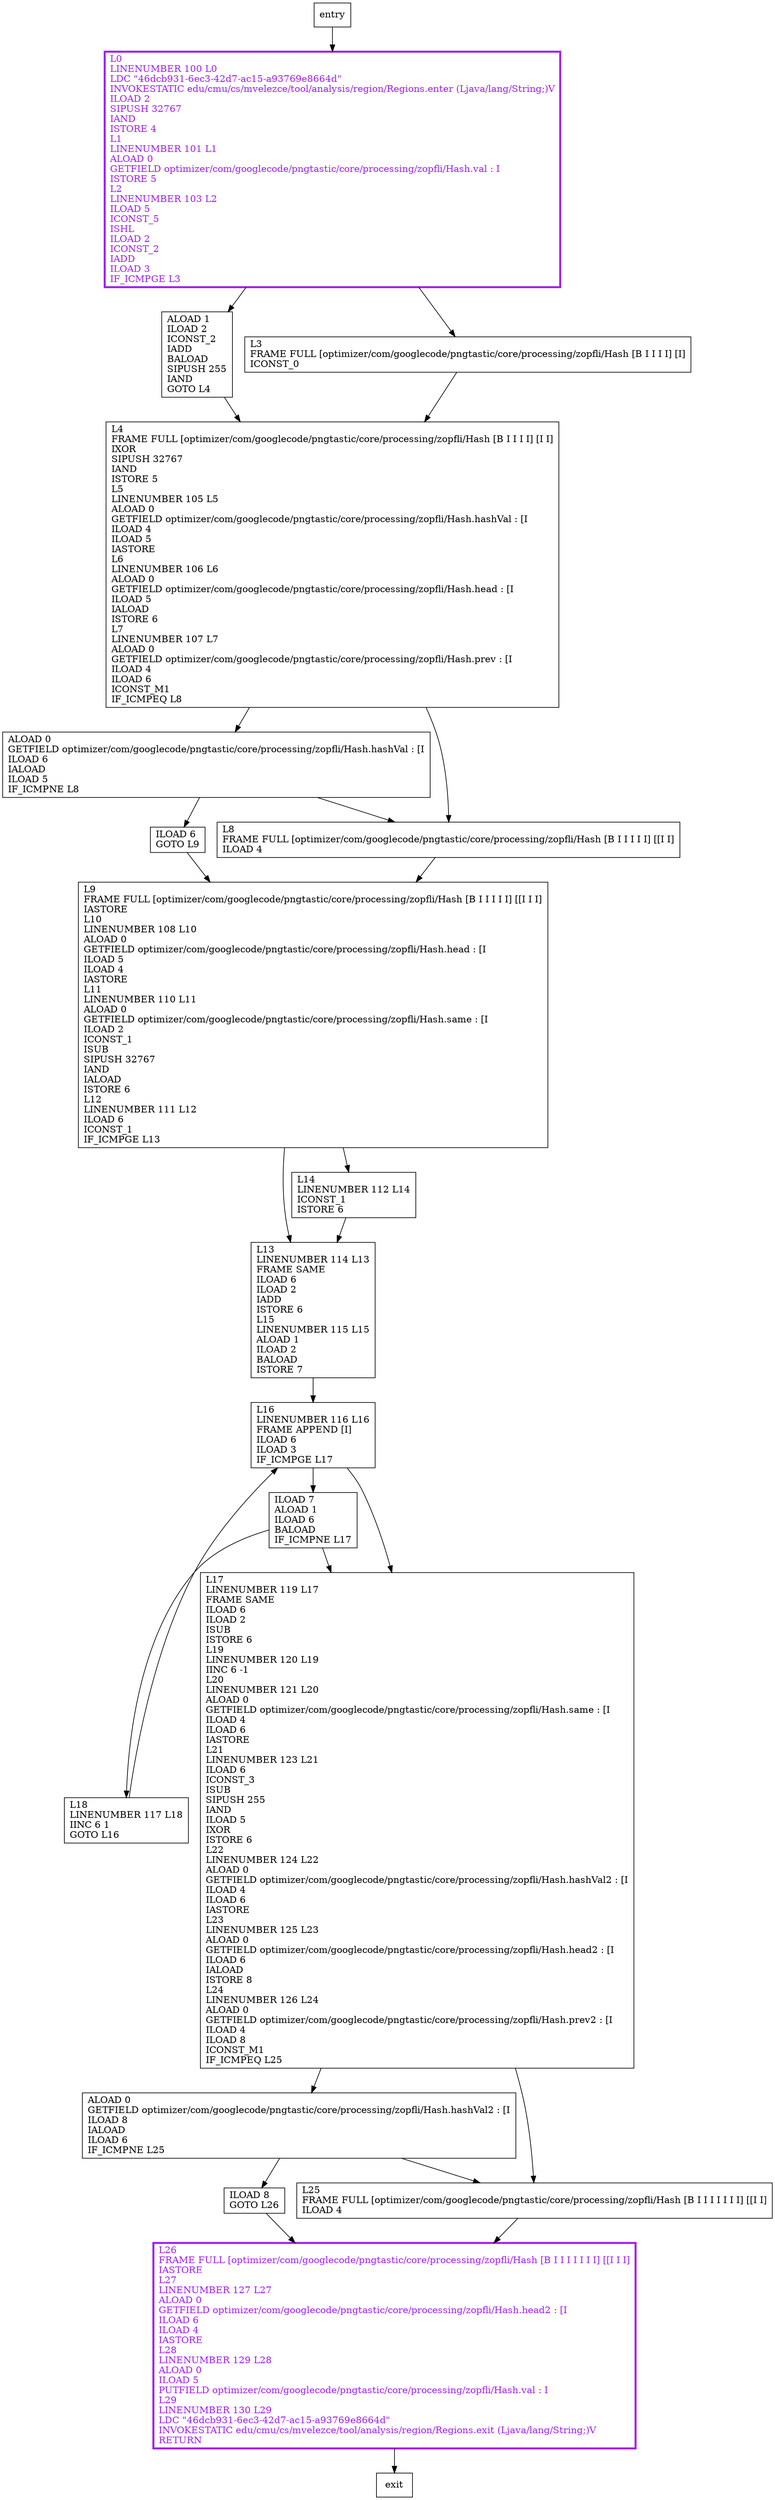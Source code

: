 digraph updateHash {
node [shape=record];
224796894 [label="L0\lLINENUMBER 100 L0\lLDC \"46dcb931-6ec3-42d7-ac15-a93769e8664d\"\lINVOKESTATIC edu/cmu/cs/mvelezce/tool/analysis/region/Regions.enter (Ljava/lang/String;)V\lILOAD 2\lSIPUSH 32767\lIAND\lISTORE 4\lL1\lLINENUMBER 101 L1\lALOAD 0\lGETFIELD optimizer/com/googlecode/pngtastic/core/processing/zopfli/Hash.val : I\lISTORE 5\lL2\lLINENUMBER 103 L2\lILOAD 5\lICONST_5\lISHL\lILOAD 2\lICONST_2\lIADD\lILOAD 3\lIF_ICMPGE L3\l"];
2144167732 [label="ILOAD 6\lGOTO L9\l"];
2066459468 [label="ILOAD 7\lALOAD 1\lILOAD 6\lBALOAD\lIF_ICMPNE L17\l"];
1477611265 [label="L9\lFRAME FULL [optimizer/com/googlecode/pngtastic/core/processing/zopfli/Hash [B I I I I I] [[I I I]\lIASTORE\lL10\lLINENUMBER 108 L10\lALOAD 0\lGETFIELD optimizer/com/googlecode/pngtastic/core/processing/zopfli/Hash.head : [I\lILOAD 5\lILOAD 4\lIASTORE\lL11\lLINENUMBER 110 L11\lALOAD 0\lGETFIELD optimizer/com/googlecode/pngtastic/core/processing/zopfli/Hash.same : [I\lILOAD 2\lICONST_1\lISUB\lSIPUSH 32767\lIAND\lIALOAD\lISTORE 6\lL12\lLINENUMBER 111 L12\lILOAD 6\lICONST_1\lIF_ICMPGE L13\l"];
651931323 [label="L13\lLINENUMBER 114 L13\lFRAME SAME\lILOAD 6\lILOAD 2\lIADD\lISTORE 6\lL15\lLINENUMBER 115 L15\lALOAD 1\lILOAD 2\lBALOAD\lISTORE 7\l"];
916174840 [label="ALOAD 1\lILOAD 2\lICONST_2\lIADD\lBALOAD\lSIPUSH 255\lIAND\lGOTO L4\l"];
331778003 [label="L4\lFRAME FULL [optimizer/com/googlecode/pngtastic/core/processing/zopfli/Hash [B I I I I] [I I]\lIXOR\lSIPUSH 32767\lIAND\lISTORE 5\lL5\lLINENUMBER 105 L5\lALOAD 0\lGETFIELD optimizer/com/googlecode/pngtastic/core/processing/zopfli/Hash.hashVal : [I\lILOAD 4\lILOAD 5\lIASTORE\lL6\lLINENUMBER 106 L6\lALOAD 0\lGETFIELD optimizer/com/googlecode/pngtastic/core/processing/zopfli/Hash.head : [I\lILOAD 5\lIALOAD\lISTORE 6\lL7\lLINENUMBER 107 L7\lALOAD 0\lGETFIELD optimizer/com/googlecode/pngtastic/core/processing/zopfli/Hash.prev : [I\lILOAD 4\lILOAD 6\lICONST_M1\lIF_ICMPEQ L8\l"];
932003899 [label="L17\lLINENUMBER 119 L17\lFRAME SAME\lILOAD 6\lILOAD 2\lISUB\lISTORE 6\lL19\lLINENUMBER 120 L19\lIINC 6 -1\lL20\lLINENUMBER 121 L20\lALOAD 0\lGETFIELD optimizer/com/googlecode/pngtastic/core/processing/zopfli/Hash.same : [I\lILOAD 4\lILOAD 6\lIASTORE\lL21\lLINENUMBER 123 L21\lILOAD 6\lICONST_3\lISUB\lSIPUSH 255\lIAND\lILOAD 5\lIXOR\lISTORE 6\lL22\lLINENUMBER 124 L22\lALOAD 0\lGETFIELD optimizer/com/googlecode/pngtastic/core/processing/zopfli/Hash.hashVal2 : [I\lILOAD 4\lILOAD 6\lIASTORE\lL23\lLINENUMBER 125 L23\lALOAD 0\lGETFIELD optimizer/com/googlecode/pngtastic/core/processing/zopfli/Hash.head2 : [I\lILOAD 6\lIALOAD\lISTORE 8\lL24\lLINENUMBER 126 L24\lALOAD 0\lGETFIELD optimizer/com/googlecode/pngtastic/core/processing/zopfli/Hash.prev2 : [I\lILOAD 4\lILOAD 8\lICONST_M1\lIF_ICMPEQ L25\l"];
1955198296 [label="L3\lFRAME FULL [optimizer/com/googlecode/pngtastic/core/processing/zopfli/Hash [B I I I I] [I]\lICONST_0\l"];
1082819931 [label="ILOAD 8\lGOTO L26\l"];
335685179 [label="ALOAD 0\lGETFIELD optimizer/com/googlecode/pngtastic/core/processing/zopfli/Hash.hashVal : [I\lILOAD 6\lIALOAD\lILOAD 5\lIF_ICMPNE L8\l"];
594376613 [label="L14\lLINENUMBER 112 L14\lICONST_1\lISTORE 6\l"];
16674020 [label="L18\lLINENUMBER 117 L18\lIINC 6 1\lGOTO L16\l"];
1066109104 [label="L26\lFRAME FULL [optimizer/com/googlecode/pngtastic/core/processing/zopfli/Hash [B I I I I I I I] [[I I I]\lIASTORE\lL27\lLINENUMBER 127 L27\lALOAD 0\lGETFIELD optimizer/com/googlecode/pngtastic/core/processing/zopfli/Hash.head2 : [I\lILOAD 6\lILOAD 4\lIASTORE\lL28\lLINENUMBER 129 L28\lALOAD 0\lILOAD 5\lPUTFIELD optimizer/com/googlecode/pngtastic/core/processing/zopfli/Hash.val : I\lL29\lLINENUMBER 130 L29\lLDC \"46dcb931-6ec3-42d7-ac15-a93769e8664d\"\lINVOKESTATIC edu/cmu/cs/mvelezce/tool/analysis/region/Regions.exit (Ljava/lang/String;)V\lRETURN\l"];
798635429 [label="L8\lFRAME FULL [optimizer/com/googlecode/pngtastic/core/processing/zopfli/Hash [B I I I I I] [[I I]\lILOAD 4\l"];
861951647 [label="ALOAD 0\lGETFIELD optimizer/com/googlecode/pngtastic/core/processing/zopfli/Hash.hashVal2 : [I\lILOAD 8\lIALOAD\lILOAD 6\lIF_ICMPNE L25\l"];
1214706433 [label="L16\lLINENUMBER 116 L16\lFRAME APPEND [I]\lILOAD 6\lILOAD 3\lIF_ICMPGE L17\l"];
364379822 [label="L25\lFRAME FULL [optimizer/com/googlecode/pngtastic/core/processing/zopfli/Hash [B I I I I I I I] [[I I]\lILOAD 4\l"];
entry;
exit;
224796894 -> 916174840;
224796894 -> 1955198296;
2144167732 -> 1477611265;
2066459468 -> 932003899;
2066459468 -> 16674020;
1477611265 -> 651931323;
1477611265 -> 594376613;
651931323 -> 1214706433;
916174840 -> 331778003;
331778003 -> 798635429;
331778003 -> 335685179;
932003899 -> 861951647;
932003899 -> 364379822;
1955198296 -> 331778003;
1082819931 -> 1066109104;
335685179 -> 2144167732;
335685179 -> 798635429;
594376613 -> 651931323;
16674020 -> 1214706433;
entry -> 224796894;
1066109104 -> exit;
798635429 -> 1477611265;
861951647 -> 1082819931;
861951647 -> 364379822;
1214706433 -> 2066459468;
1214706433 -> 932003899;
364379822 -> 1066109104;
224796894[fontcolor="purple", penwidth=3, color="purple"];
1066109104[fontcolor="purple", penwidth=3, color="purple"];
}
